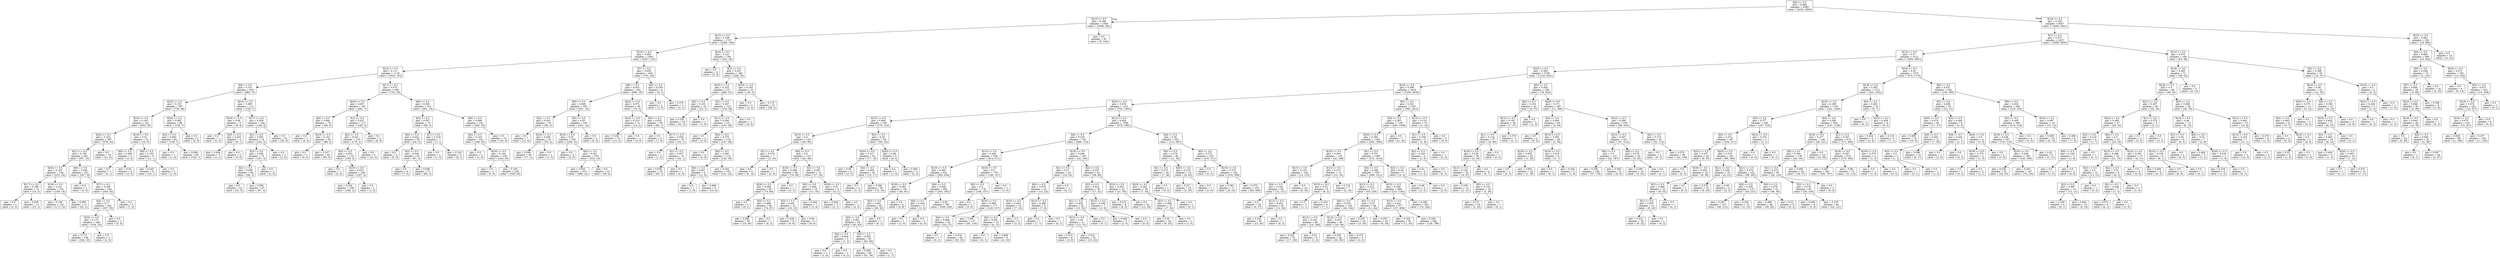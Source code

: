 digraph Tree {
node [shape=box] ;
0 [label="X[9] <= 0.5\ngini = 0.488\nsamples = 6385\nvalue = [4252, 5843]"] ;
1 [label="X[10] <= 0.5\ngini = 0.188\nsamples = 1838\nvalue = [2568, 302]"] ;
0 -> 1 [labeldistance=2.5, labelangle=45, headlabel="True"] ;
2 [label="X[12] <= 0.5\ngini = 0.109\nsamples = 1747\nvalue = [2568, 158]"] ;
1 -> 2 ;
3 [label="X[15] <= 0.5\ngini = 0.095\nsamples = 1563\nvalue = [2327, 123]"] ;
2 -> 3 ;
4 [label="X[14] <= 0.5\ngini = 0.112\nsamples = 1118\nvalue = [1626, 103]"] ;
3 -> 4 ;
5 [label="X[6] <= 0.5\ngini = 0.141\nsamples = 618\nvalue = [884, 73]"] ;
4 -> 5 ;
6 [label="X[23] <= 0.5\ngini = 0.152\nsamples = 507\nvalue = [730, 66]"] ;
5 -> 6 ;
7 [label="X[16] <= 0.5\ngini = 0.165\nsamples = 421\nvalue = [592, 59]"] ;
6 -> 7 ;
8 [label="X[22] <= 0.5\ngini = 0.154\nsamples = 407\nvalue = [578, 53]"] ;
7 -> 8 ;
9 [label="X[11] <= 0.5\ngini = 0.159\nsamples = 391\nvalue = [557, 53]"] ;
8 -> 9 ;
10 [label="X[24] <= 0.5\ngini = 0.145\nsamples = 144\nvalue = [210, 18]"] ;
9 -> 10 ;
11 [label="X[17] <= 0.5\ngini = 0.198\nsamples = 12\nvalue = [16, 2]"] ;
10 -> 11 ;
12 [label="gini = 0.0\nsamples = 1\nvalue = [1, 0]"] ;
11 -> 12 ;
13 [label="gini = 0.208\nsamples = 11\nvalue = [15, 2]"] ;
11 -> 13 ;
14 [label="X[19] <= 0.5\ngini = 0.141\nsamples = 132\nvalue = [194, 16]"] ;
10 -> 14 ;
15 [label="gini = 0.148\nsamples = 120\nvalue = [172, 15]"] ;
14 -> 15 ;
16 [label="gini = 0.083\nsamples = 12\nvalue = [22, 1]"] ;
14 -> 16 ;
17 [label="X[0] <= 0.5\ngini = 0.166\nsamples = 247\nvalue = [347, 35]"] ;
9 -> 17 ;
18 [label="gini = 0.0\nsamples = 2\nvalue = [3, 0]"] ;
17 -> 18 ;
19 [label="X[7] <= 0.5\ngini = 0.168\nsamples = 245\nvalue = [344, 35]"] ;
17 -> 19 ;
20 [label="X[5] <= 0.5\ngini = 0.17\nsamples = 242\nvalue = [337, 35]"] ;
19 -> 20 ;
21 [label="X[20] <= 0.5\ngini = 0.172\nsamples = 240\nvalue = [334, 35]"] ;
20 -> 21 ;
22 [label="gini = 0.173\nsamples = 238\nvalue = [332, 35]"] ;
21 -> 22 ;
23 [label="gini = 0.0\nsamples = 2\nvalue = [2, 0]"] ;
21 -> 23 ;
24 [label="gini = 0.0\nsamples = 2\nvalue = [3, 0]"] ;
20 -> 24 ;
25 [label="gini = 0.0\nsamples = 3\nvalue = [7, 0]"] ;
19 -> 25 ;
26 [label="gini = 0.0\nsamples = 16\nvalue = [21, 0]"] ;
8 -> 26 ;
27 [label="X[19] <= 0.5\ngini = 0.42\nsamples = 14\nvalue = [14, 6]"] ;
7 -> 27 ;
28 [label="X[8] <= 0.5\ngini = 0.469\nsamples = 5\nvalue = [3, 5]"] ;
27 -> 28 ;
29 [label="gini = 0.0\nsamples = 1\nvalue = [0, 1]"] ;
28 -> 29 ;
30 [label="gini = 0.49\nsamples = 4\nvalue = [3, 4]"] ;
28 -> 30 ;
31 [label="X[8] <= 0.5\ngini = 0.153\nsamples = 9\nvalue = [11, 1]"] ;
27 -> 31 ;
32 [label="gini = 0.165\nsamples = 8\nvalue = [10, 1]"] ;
31 -> 32 ;
33 [label="gini = 0.0\nsamples = 1\nvalue = [1, 0]"] ;
31 -> 33 ;
34 [label="X[20] <= 0.5\ngini = 0.092\nsamples = 86\nvalue = [138, 7]"] ;
6 -> 34 ;
35 [label="X[4] <= 0.5\ngini = 0.093\nsamples = 84\nvalue = [136, 7]"] ;
34 -> 35 ;
36 [label="gini = 0.0\nsamples = 1\nvalue = [1, 0]"] ;
35 -> 36 ;
37 [label="gini = 0.094\nsamples = 83\nvalue = [135, 7]"] ;
35 -> 37 ;
38 [label="gini = 0.0\nsamples = 2\nvalue = [2, 0]"] ;
34 -> 38 ;
39 [label="X[13] <= 0.5\ngini = 0.083\nsamples = 111\nvalue = [154, 7]"] ;
5 -> 39 ;
40 [label="X[19] <= 0.5\ngini = 0.48\nsamples = 5\nvalue = [6, 4]"] ;
39 -> 40 ;
41 [label="gini = 0.0\nsamples = 1\nvalue = [0, 3]"] ;
40 -> 41 ;
42 [label="X[0] <= 0.5\ngini = 0.245\nsamples = 4\nvalue = [6, 1]"] ;
40 -> 42 ;
43 [label="gini = 0.444\nsamples = 2\nvalue = [2, 1]"] ;
42 -> 43 ;
44 [label="gini = 0.0\nsamples = 2\nvalue = [4, 0]"] ;
42 -> 44 ;
45 [label="X[17] <= 0.5\ngini = 0.039\nsamples = 106\nvalue = [148, 3]"] ;
39 -> 45 ;
46 [label="X[1] <= 0.5\ngini = 0.055\nsamples = 74\nvalue = [103, 3]"] ;
45 -> 46 ;
47 [label="X[3] <= 0.5\ngini = 0.056\nsamples = 72\nvalue = [101, 3]"] ;
46 -> 47 ;
48 [label="X[2] <= 0.5\ngini = 0.058\nsamples = 69\nvalue = [98, 3]"] ;
47 -> 48 ;
49 [label="gini = 0.0\nsamples = 22\nvalue = [31, 0]"] ;
48 -> 49 ;
50 [label="gini = 0.082\nsamples = 47\nvalue = [67, 3]"] ;
48 -> 50 ;
51 [label="gini = 0.0\nsamples = 3\nvalue = [3, 0]"] ;
47 -> 51 ;
52 [label="gini = 0.0\nsamples = 2\nvalue = [2, 0]"] ;
46 -> 52 ;
53 [label="gini = 0.0\nsamples = 32\nvalue = [45, 0]"] ;
45 -> 53 ;
54 [label="X[11] <= 0.5\ngini = 0.075\nsamples = 500\nvalue = [742, 30]"] ;
4 -> 54 ;
55 [label="X[24] <= 0.5\ngini = 0.047\nsamples = 187\nvalue = [281, 7]"] ;
54 -> 55 ;
56 [label="X[4] <= 0.5\ngini = 0.094\nsamples = 70\nvalue = [96, 5]"] ;
55 -> 56 ;
57 [label="gini = 0.0\nsamples = 7\nvalue = [8, 0]"] ;
56 -> 57 ;
58 [label="X[23] <= 0.5\ngini = 0.102\nsamples = 63\nvalue = [88, 5]"] ;
56 -> 58 ;
59 [label="gini = 0.0\nsamples = 3\nvalue = [5, 0]"] ;
58 -> 59 ;
60 [label="gini = 0.107\nsamples = 60\nvalue = [83, 5]"] ;
58 -> 60 ;
61 [label="X[1] <= 0.5\ngini = 0.021\nsamples = 117\nvalue = [185, 2]"] ;
55 -> 61 ;
62 [label="X[2] <= 0.5\ngini = 0.022\nsamples = 115\nvalue = [179, 2]"] ;
61 -> 62 ;
63 [label="X[4] <= 0.5\ngini = 0.023\nsamples = 110\nvalue = [169, 2]"] ;
62 -> 63 ;
64 [label="gini = 0.0\nsamples = 1\nvalue = [2, 0]"] ;
63 -> 64 ;
65 [label="X[19] <= 0.5\ngini = 0.023\nsamples = 109\nvalue = [167, 2]"] ;
63 -> 65 ;
66 [label="gini = 0.024\nsamples = 108\nvalue = [166, 2]"] ;
65 -> 66 ;
67 [label="gini = 0.0\nsamples = 1\nvalue = [1, 0]"] ;
65 -> 67 ;
68 [label="gini = 0.0\nsamples = 5\nvalue = [10, 0]"] ;
62 -> 68 ;
69 [label="gini = 0.0\nsamples = 2\nvalue = [6, 0]"] ;
61 -> 69 ;
70 [label="X[0] <= 0.5\ngini = 0.091\nsamples = 313\nvalue = [461, 23]"] ;
54 -> 70 ;
71 [label="X[3] <= 0.5\ngini = 0.057\nsamples = 72\nvalue = [99, 3]"] ;
70 -> 71 ;
72 [label="X[6] <= 0.5\ngini = 0.042\nsamples = 65\nvalue = [92, 2]"] ;
71 -> 72 ;
73 [label="gini = 0.0\nsamples = 4\nvalue = [5, 0]"] ;
72 -> 73 ;
74 [label="X[2] <= 0.5\ngini = 0.044\nsamples = 61\nvalue = [87, 2]"] ;
72 -> 74 ;
75 [label="gini = 0.0\nsamples = 4\nvalue = [7, 0]"] ;
74 -> 75 ;
76 [label="gini = 0.048\nsamples = 57\nvalue = [80, 2]"] ;
74 -> 76 ;
77 [label="X[7] <= 0.5\ngini = 0.219\nsamples = 7\nvalue = [7, 1]"] ;
71 -> 77 ;
78 [label="gini = 0.0\nsamples = 1\nvalue = [1, 0]"] ;
77 -> 78 ;
79 [label="gini = 0.245\nsamples = 6\nvalue = [6, 1]"] ;
77 -> 79 ;
80 [label="X[6] <= 0.5\ngini = 0.099\nsamples = 241\nvalue = [362, 20]"] ;
70 -> 80 ;
81 [label="X[4] <= 0.5\ngini = 0.103\nsamples = 231\nvalue = [346, 20]"] ;
80 -> 81 ;
82 [label="gini = 0.0\nsamples = 2\nvalue = [2, 0]"] ;
81 -> 82 ;
83 [label="X[19] <= 0.5\ngini = 0.104\nsamples = 229\nvalue = [344, 20]"] ;
81 -> 83 ;
84 [label="gini = 0.0\nsamples = 3\nvalue = [5, 0]"] ;
83 -> 84 ;
85 [label="gini = 0.105\nsamples = 226\nvalue = [339, 20]"] ;
83 -> 85 ;
86 [label="gini = 0.0\nsamples = 10\nvalue = [16, 0]"] ;
80 -> 86 ;
87 [label="X[7] <= 0.5\ngini = 0.054\nsamples = 445\nvalue = [701, 20]"] ;
3 -> 87 ;
88 [label="X[8] <= 0.5\ngini = 0.052\nsamples = 441\nvalue = [695, 19]"] ;
87 -> 88 ;
89 [label="X[0] <= 0.5\ngini = 0.049\nsamples = 392\nvalue = [621, 16]"] ;
88 -> 89 ;
90 [label="X[2] <= 0.5\ngini = 0.043\nsamples = 54\nvalue = [90, 2]"] ;
89 -> 90 ;
91 [label="gini = 0.0\nsamples = 7\nvalue = [12, 0]"] ;
90 -> 91 ;
92 [label="X[20] <= 0.5\ngini = 0.049\nsamples = 47\nvalue = [78, 2]"] ;
90 -> 92 ;
93 [label="gini = 0.049\nsamples = 46\nvalue = [77, 2]"] ;
92 -> 93 ;
94 [label="gini = 0.0\nsamples = 1\nvalue = [1, 0]"] ;
92 -> 94 ;
95 [label="X[5] <= 0.5\ngini = 0.05\nsamples = 338\nvalue = [531, 14]"] ;
89 -> 95 ;
96 [label="X[19] <= 0.5\ngini = 0.05\nsamples = 335\nvalue = [528, 14]"] ;
95 -> 96 ;
97 [label="gini = 0.0\nsamples = 2\nvalue = [3, 0]"] ;
96 -> 97 ;
98 [label="X[6] <= 0.5\ngini = 0.051\nsamples = 333\nvalue = [525, 14]"] ;
96 -> 98 ;
99 [label="gini = 0.054\nsamples = 310\nvalue = [486, 14]"] ;
98 -> 99 ;
100 [label="gini = 0.0\nsamples = 23\nvalue = [39, 0]"] ;
98 -> 100 ;
101 [label="gini = 0.0\nsamples = 3\nvalue = [3, 0]"] ;
95 -> 101 ;
102 [label="X[24] <= 0.5\ngini = 0.075\nsamples = 49\nvalue = [74, 3]"] ;
88 -> 102 ;
103 [label="X[22] <= 0.5\ngini = 0.219\nsamples = 11\nvalue = [14, 2]"] ;
102 -> 103 ;
104 [label="gini = 0.245\nsamples = 10\nvalue = [12, 2]"] ;
103 -> 104 ;
105 [label="gini = 0.0\nsamples = 1\nvalue = [2, 0]"] ;
103 -> 105 ;
106 [label="X[4] <= 0.5\ngini = 0.032\nsamples = 38\nvalue = [60, 1]"] ;
102 -> 106 ;
107 [label="gini = 0.0\nsamples = 6\nvalue = [7, 0]"] ;
106 -> 107 ;
108 [label="X[17] <= 0.5\ngini = 0.036\nsamples = 32\nvalue = [53, 1]"] ;
106 -> 108 ;
109 [label="gini = 0.0\nsamples = 1\nvalue = [1, 0]"] ;
108 -> 109 ;
110 [label="X[1] <= 0.5\ngini = 0.037\nsamples = 31\nvalue = [52, 1]"] ;
108 -> 110 ;
111 [label="gini = 0.038\nsamples = 30\nvalue = [50, 1]"] ;
110 -> 111 ;
112 [label="gini = 0.0\nsamples = 1\nvalue = [2, 0]"] ;
110 -> 112 ;
113 [label="X[0] <= 0.5\ngini = 0.245\nsamples = 4\nvalue = [6, 1]"] ;
87 -> 113 ;
114 [label="gini = 0.0\nsamples = 1\nvalue = [3, 0]"] ;
113 -> 114 ;
115 [label="gini = 0.375\nsamples = 3\nvalue = [3, 1]"] ;
113 -> 115 ;
116 [label="X[24] <= 0.5\ngini = 0.221\nsamples = 184\nvalue = [241, 35]"] ;
2 -> 116 ;
117 [label="gini = 0.0\nsamples = 4\nvalue = [5, 0]"] ;
116 -> 117 ;
118 [label="X[2] <= 0.5\ngini = 0.225\nsamples = 180\nvalue = [236, 35]"] ;
116 -> 118 ;
119 [label="X[19] <= 0.5\ngini = 0.233\nsamples = 157\nvalue = [206, 32]"] ;
118 -> 119 ;
120 [label="X[6] <= 0.5\ngini = 0.103\nsamples = 35\nvalue = [52, 3]"] ;
119 -> 120 ;
121 [label="gini = 0.105\nsamples = 34\nvalue = [51, 3]"] ;
120 -> 121 ;
122 [label="gini = 0.0\nsamples = 1\nvalue = [1, 0]"] ;
120 -> 122 ;
123 [label="X[1] <= 0.5\ngini = 0.267\nsamples = 122\nvalue = [154, 29]"] ;
119 -> 123 ;
124 [label="X[11] <= 0.5\ngini = 0.269\nsamples = 121\nvalue = [152, 29]"] ;
123 -> 124 ;
125 [label="gini = 0.0\nsamples = 3\nvalue = [5, 0]"] ;
124 -> 125 ;
126 [label="X[0] <= 0.5\ngini = 0.275\nsamples = 118\nvalue = [147, 29]"] ;
124 -> 126 ;
127 [label="gini = 0.0\nsamples = 4\nvalue = [5, 0]"] ;
126 -> 127 ;
128 [label="X[4] <= 0.5\ngini = 0.282\nsamples = 114\nvalue = [142, 29]"] ;
126 -> 128 ;
129 [label="X[6] <= 0.5\ngini = 0.457\nsamples = 9\nvalue = [11, 6]"] ;
128 -> 129 ;
130 [label="gini = 0.0\nsamples = 1\nvalue = [1, 0]"] ;
129 -> 130 ;
131 [label="gini = 0.469\nsamples = 8\nvalue = [10, 6]"] ;
129 -> 131 ;
132 [label="gini = 0.254\nsamples = 105\nvalue = [131, 23]"] ;
128 -> 132 ;
133 [label="gini = 0.0\nsamples = 1\nvalue = [2, 0]"] ;
123 -> 133 ;
134 [label="X[19] <= 0.5\ngini = 0.165\nsamples = 23\nvalue = [30, 3]"] ;
118 -> 134 ;
135 [label="gini = 0.0\nsamples = 2\nvalue = [2, 0]"] ;
134 -> 135 ;
136 [label="gini = 0.175\nsamples = 21\nvalue = [28, 3]"] ;
134 -> 136 ;
137 [label="gini = 0.0\nsamples = 91\nvalue = [0, 144]"] ;
1 -> 137 ;
138 [label="X[16] <= 0.5\ngini = 0.358\nsamples = 4547\nvalue = [1684, 5541]"] ;
0 -> 138 [labeldistance=2.5, labelangle=-45, headlabel="False"] ;
139 [label="X[7] <= 0.5\ngini = 0.373\nsamples = 4227\nvalue = [1668, 5056]"] ;
138 -> 139 ;
140 [label="X[14] <= 0.5\ngini = 0.37\nsamples = 4121\nvalue = [1605, 4957]"] ;
139 -> 140 ;
141 [label="X[22] <= 0.5\ngini = 0.383\nsamples = 2746\nvalue = [1129, 3241]"] ;
140 -> 141 ;
142 [label="X[23] <= 0.5\ngini = 0.396\nsamples = 2418\nvalue = [1050, 2816]"] ;
141 -> 142 ;
143 [label="X[24] <= 0.5\ngini = 0.474\nsamples = 1221\nvalue = [755, 1203]"] ;
142 -> 143 ;
144 [label="X[15] <= 0.5\ngini = 0.484\nsamples = 185\nvalue = [176, 122]"] ;
143 -> 144 ;
145 [label="X[13] <= 0.5\ngini = 0.5\nsamples = 126\nvalue = [93, 99]"] ;
144 -> 145 ;
146 [label="X[1] <= 0.5\ngini = 0.278\nsamples = 7\nvalue = [2, 10]"] ;
145 -> 146 ;
147 [label="gini = 0.0\nsamples = 6\nvalue = [0, 10]"] ;
146 -> 147 ;
148 [label="gini = 0.0\nsamples = 1\nvalue = [2, 0]"] ;
146 -> 148 ;
149 [label="X[6] <= 0.5\ngini = 0.5\nsamples = 119\nvalue = [91, 89]"] ;
145 -> 149 ;
150 [label="X[18] <= 0.5\ngini = 0.499\nsamples = 96\nvalue = [74, 69]"] ;
149 -> 150 ;
151 [label="X[20] <= 0.5\ngini = 0.499\nsamples = 95\nvalue = [74, 68]"] ;
150 -> 151 ;
152 [label="gini = 0.0\nsamples = 1\nvalue = [0, 1]"] ;
151 -> 152 ;
153 [label="X[5] <= 0.5\ngini = 0.499\nsamples = 94\nvalue = [74, 67]"] ;
151 -> 153 ;
154 [label="gini = 0.498\nsamples = 93\nvalue = [74, 65]"] ;
153 -> 154 ;
155 [label="gini = 0.0\nsamples = 1\nvalue = [0, 2]"] ;
153 -> 155 ;
156 [label="gini = 0.0\nsamples = 1\nvalue = [0, 1]"] ;
150 -> 156 ;
157 [label="X[1] <= 0.5\ngini = 0.497\nsamples = 23\nvalue = [17, 20]"] ;
149 -> 157 ;
158 [label="X[0] <= 0.5\ngini = 0.482\nsamples = 19\nvalue = [13, 19]"] ;
157 -> 158 ;
159 [label="X[3] <= 0.5\ngini = 0.491\nsamples = 12\nvalue = [10, 13]"] ;
158 -> 159 ;
160 [label="gini = 0.426\nsamples = 8\nvalue = [4, 9]"] ;
159 -> 160 ;
161 [label="gini = 0.48\nsamples = 4\nvalue = [6, 4]"] ;
159 -> 161 ;
162 [label="gini = 0.444\nsamples = 7\nvalue = [3, 6]"] ;
158 -> 162 ;
163 [label="X[18] <= 0.5\ngini = 0.32\nsamples = 4\nvalue = [4, 1]"] ;
157 -> 163 ;
164 [label="gini = 0.444\nsamples = 3\nvalue = [2, 1]"] ;
163 -> 164 ;
165 [label="gini = 0.0\nsamples = 1\nvalue = [2, 0]"] ;
163 -> 165 ;
166 [label="X[2] <= 0.5\ngini = 0.34\nsamples = 59\nvalue = [83, 23]"] ;
144 -> 166 ;
167 [label="X[20] <= 0.5\ngini = 0.317\nsamples = 54\nvalue = [77, 19]"] ;
166 -> 167 ;
168 [label="gini = 0.48\nsamples = 2\nvalue = [3, 2]"] ;
167 -> 168 ;
169 [label="X[4] <= 0.5\ngini = 0.304\nsamples = 52\nvalue = [74, 17]"] ;
167 -> 169 ;
170 [label="gini = 0.5\nsamples = 2\nvalue = [1, 1]"] ;
169 -> 170 ;
171 [label="gini = 0.295\nsamples = 50\nvalue = [73, 16]"] ;
169 -> 171 ;
172 [label="X[20] <= 0.5\ngini = 0.48\nsamples = 5\nvalue = [6, 4]"] ;
166 -> 172 ;
173 [label="gini = 0.0\nsamples = 1\nvalue = [1, 0]"] ;
172 -> 173 ;
174 [label="gini = 0.494\nsamples = 4\nvalue = [5, 4]"] ;
172 -> 174 ;
175 [label="X[12] <= 0.5\ngini = 0.454\nsamples = 1036\nvalue = [579, 1081]"] ;
143 -> 175 ;
176 [label="X[6] <= 0.5\ngini = 0.478\nsamples = 735\nvalue = [466, 714]"] ;
175 -> 176 ;
177 [label="X[15] <= 0.5\ngini = 0.482\nsamples = 630\nvalue = [414, 611]"] ;
176 -> 177 ;
178 [label="X[19] <= 0.5\ngini = 0.465\nsamples = 451\nvalue = [265, 454]"] ;
177 -> 178 ;
179 [label="X[18] <= 0.5\ngini = 0.483\nsamples = 101\nvalue = [63, 91]"] ;
178 -> 179 ;
180 [label="X[3] <= 0.5\ngini = 0.491\nsamples = 95\nvalue = [63, 83]"] ;
179 -> 180 ;
181 [label="X[0] <= 0.5\ngini = 0.491\nsamples = 94\nvalue = [63, 82]"] ;
180 -> 181 ;
182 [label="X[4] <= 0.5\ngini = 0.444\nsamples = 3\nvalue = [1, 2]"] ;
181 -> 182 ;
183 [label="gini = 0.0\nsamples = 1\nvalue = [1, 0]"] ;
182 -> 183 ;
184 [label="gini = 0.0\nsamples = 2\nvalue = [0, 2]"] ;
182 -> 184 ;
185 [label="X[5] <= 0.5\ngini = 0.492\nsamples = 91\nvalue = [62, 80]"] ;
181 -> 185 ;
186 [label="gini = 0.492\nsamples = 89\nvalue = [61, 79]"] ;
185 -> 186 ;
187 [label="gini = 0.5\nsamples = 2\nvalue = [1, 1]"] ;
185 -> 187 ;
188 [label="gini = 0.0\nsamples = 1\nvalue = [0, 1]"] ;
180 -> 188 ;
189 [label="gini = 0.0\nsamples = 6\nvalue = [0, 8]"] ;
179 -> 189 ;
190 [label="X[4] <= 0.5\ngini = 0.459\nsamples = 350\nvalue = [202, 363]"] ;
178 -> 190 ;
191 [label="X[0] <= 0.5\ngini = 0.444\nsamples = 3\nvalue = [2, 4]"] ;
190 -> 191 ;
192 [label="gini = 0.0\nsamples = 1\nvalue = [2, 0]"] ;
191 -> 192 ;
193 [label="gini = 0.0\nsamples = 2\nvalue = [0, 4]"] ;
191 -> 193 ;
194 [label="gini = 0.46\nsamples = 347\nvalue = [200, 359]"] ;
190 -> 194 ;
195 [label="X[18] <= 0.5\ngini = 0.5\nsamples = 179\nvalue = [149, 157]"] ;
177 -> 195 ;
196 [label="X[0] <= 0.5\ngini = 0.5\nsamples = 178\nvalue = [148, 157]"] ;
195 -> 196 ;
197 [label="gini = 0.0\nsamples = 1\nvalue = [3, 0]"] ;
196 -> 197 ;
198 [label="X[19] <= 0.5\ngini = 0.499\nsamples = 177\nvalue = [145, 157]"] ;
196 -> 198 ;
199 [label="X[4] <= 0.5\ngini = 0.484\nsamples = 50\nvalue = [53, 37]"] ;
198 -> 199 ;
200 [label="gini = 0.0\nsamples = 1\nvalue = [0, 2]"] ;
199 -> 200 ;
201 [label="gini = 0.479\nsamples = 49\nvalue = [53, 35]"] ;
199 -> 201 ;
202 [label="gini = 0.491\nsamples = 127\nvalue = [92, 120]"] ;
198 -> 202 ;
203 [label="gini = 0.0\nsamples = 1\nvalue = [1, 0]"] ;
195 -> 203 ;
204 [label="X[19] <= 0.5\ngini = 0.446\nsamples = 105\nvalue = [52, 103]"] ;
176 -> 204 ;
205 [label="X[1] <= 0.5\ngini = 0.47\nsamples = 24\nvalue = [14, 23]"] ;
204 -> 205 ;
206 [label="X[0] <= 0.5\ngini = 0.475\nsamples = 23\nvalue = [14, 22]"] ;
205 -> 206 ;
207 [label="X[15] <= 0.5\ngini = 0.444\nsamples = 15\nvalue = [7, 14]"] ;
206 -> 207 ;
208 [label="X[2] <= 0.5\ngini = 0.391\nsamples = 10\nvalue = [4, 11]"] ;
207 -> 208 ;
209 [label="gini = 0.0\nsamples = 1\nvalue = [0, 1]"] ;
208 -> 209 ;
210 [label="gini = 0.408\nsamples = 9\nvalue = [4, 10]"] ;
208 -> 210 ;
211 [label="gini = 0.5\nsamples = 5\nvalue = [3, 3]"] ;
207 -> 211 ;
212 [label="X[15] <= 0.5\ngini = 0.498\nsamples = 8\nvalue = [7, 8]"] ;
206 -> 212 ;
213 [label="gini = 0.5\nsamples = 7\nvalue = [7, 7]"] ;
212 -> 213 ;
214 [label="gini = 0.0\nsamples = 1\nvalue = [0, 1]"] ;
212 -> 214 ;
215 [label="gini = 0.0\nsamples = 1\nvalue = [0, 1]"] ;
205 -> 215 ;
216 [label="X[2] <= 0.5\ngini = 0.437\nsamples = 81\nvalue = [38, 80]"] ;
204 -> 216 ;
217 [label="X[3] <= 0.5\ngini = 0.414\nsamples = 39\nvalue = [17, 41]"] ;
216 -> 217 ;
218 [label="X[1] <= 0.5\ngini = 0.435\nsamples = 32\nvalue = [15, 32]"] ;
217 -> 218 ;
219 [label="X[13] <= 0.5\ngini = 0.44\nsamples = 31\nvalue = [15, 31]"] ;
218 -> 219 ;
220 [label="gini = 0.473\nsamples = 9\nvalue = [5, 8]"] ;
219 -> 220 ;
221 [label="gini = 0.422\nsamples = 22\nvalue = [10, 23]"] ;
219 -> 221 ;
222 [label="gini = 0.0\nsamples = 1\nvalue = [0, 1]"] ;
218 -> 222 ;
223 [label="X[15] <= 0.5\ngini = 0.298\nsamples = 7\nvalue = [2, 9]"] ;
217 -> 223 ;
224 [label="gini = 0.408\nsamples = 5\nvalue = [2, 5]"] ;
223 -> 224 ;
225 [label="gini = 0.0\nsamples = 2\nvalue = [0, 4]"] ;
223 -> 225 ;
226 [label="X[13] <= 0.5\ngini = 0.455\nsamples = 42\nvalue = [21, 39]"] ;
216 -> 226 ;
227 [label="gini = 0.473\nsamples = 8\nvalue = [8, 5]"] ;
226 -> 227 ;
228 [label="gini = 0.4\nsamples = 34\nvalue = [13, 34]"] ;
226 -> 228 ;
229 [label="X[4] <= 0.5\ngini = 0.36\nsamples = 301\nvalue = [113, 367]"] ;
175 -> 229 ;
230 [label="X[0] <= 0.5\ngini = 0.274\nsamples = 48\nvalue = [11, 56]"] ;
229 -> 230 ;
231 [label="X[1] <= 0.5\ngini = 0.273\nsamples = 29\nvalue = [7, 36]"] ;
230 -> 231 ;
232 [label="X[20] <= 0.5\ngini = 0.283\nsamples = 28\nvalue = [7, 34]"] ;
231 -> 232 ;
233 [label="X[3] <= 0.5\ngini = 0.289\nsamples = 27\nvalue = [7, 33]"] ;
232 -> 233 ;
234 [label="gini = 0.26\nsamples = 26\nvalue = [6, 33]"] ;
233 -> 234 ;
235 [label="gini = 0.0\nsamples = 1\nvalue = [1, 0]"] ;
233 -> 235 ;
236 [label="gini = 0.0\nsamples = 1\nvalue = [0, 1]"] ;
232 -> 236 ;
237 [label="gini = 0.0\nsamples = 1\nvalue = [0, 2]"] ;
231 -> 237 ;
238 [label="X[20] <= 0.5\ngini = 0.278\nsamples = 19\nvalue = [4, 20]"] ;
230 -> 238 ;
239 [label="gini = 0.227\nsamples = 18\nvalue = [3, 20]"] ;
238 -> 239 ;
240 [label="gini = 0.0\nsamples = 1\nvalue = [1, 0]"] ;
238 -> 240 ;
241 [label="X[0] <= 0.5\ngini = 0.372\nsamples = 253\nvalue = [102, 311]"] ;
229 -> 241 ;
242 [label="gini = 0.0\nsamples = 1\nvalue = [0, 2]"] ;
241 -> 242 ;
243 [label="X[19] <= 0.5\ngini = 0.373\nsamples = 252\nvalue = [102, 309]"] ;
241 -> 243 ;
244 [label="gini = 0.383\nsamples = 17\nvalue = [8, 23]"] ;
243 -> 244 ;
245 [label="gini = 0.372\nsamples = 235\nvalue = [94, 286]"] ;
243 -> 245 ;
246 [label="X[5] <= 0.5\ngini = 0.261\nsamples = 1197\nvalue = [295, 1613]"] ;
142 -> 246 ;
247 [label="X[3] <= 0.5\ngini = 0.262\nsamples = 1187\nvalue = [294, 1599]"] ;
246 -> 247 ;
248 [label="X[20] <= 0.5\ngini = 0.264\nsamples = 1180\nvalue = [294, 1583]"] ;
247 -> 248 ;
249 [label="X[19] <= 0.5\ngini = 0.204\nsamples = 118\nvalue = [22, 169]"] ;
248 -> 249 ;
250 [label="X[15] <= 0.5\ngini = 0.135\nsamples = 105\nvalue = [12, 153]"] ;
249 -> 250 ;
251 [label="X[4] <= 0.5\ngini = 0.164\nsamples = 80\nvalue = [12, 121]"] ;
250 -> 251 ;
252 [label="gini = 0.0\nsamples = 18\nvalue = [0, 27]"] ;
251 -> 252 ;
253 [label="X[12] <= 0.5\ngini = 0.201\nsamples = 62\nvalue = [12, 94]"] ;
251 -> 253 ;
254 [label="gini = 0.204\nsamples = 61\nvalue = [12, 92]"] ;
253 -> 254 ;
255 [label="gini = 0.0\nsamples = 1\nvalue = [0, 2]"] ;
253 -> 255 ;
256 [label="gini = 0.0\nsamples = 25\nvalue = [0, 32]"] ;
250 -> 256 ;
257 [label="X[13] <= 0.5\ngini = 0.473\nsamples = 13\nvalue = [10, 16]"] ;
249 -> 257 ;
258 [label="X[15] <= 0.5\ngini = 0.32\nsamples = 6\nvalue = [8, 2]"] ;
257 -> 258 ;
259 [label="gini = 0.5\nsamples = 2\nvalue = [1, 1]"] ;
258 -> 259 ;
260 [label="gini = 0.219\nsamples = 4\nvalue = [7, 1]"] ;
258 -> 260 ;
261 [label="gini = 0.219\nsamples = 7\nvalue = [2, 14]"] ;
257 -> 261 ;
262 [label="X[1] <= 0.5\ngini = 0.271\nsamples = 1062\nvalue = [272, 1414]"] ;
248 -> 262 ;
263 [label="X[4] <= 0.5\ngini = 0.268\nsamples = 1057\nvalue = [268, 1411]"] ;
262 -> 263 ;
264 [label="X[15] <= 0.5\ngini = 0.313\nsamples = 177\nvalue = [55, 228]"] ;
263 -> 264 ;
265 [label="X[0] <= 0.5\ngini = 0.334\nsamples = 129\nvalue = [44, 164]"] ;
264 -> 265 ;
266 [label="X[12] <= 0.5\ngini = 0.245\nsamples = 80\nvalue = [18, 108]"] ;
265 -> 266 ;
267 [label="gini = 0.242\nsamples = 76\nvalue = [17, 104]"] ;
266 -> 267 ;
268 [label="gini = 0.32\nsamples = 4\nvalue = [1, 4]"] ;
266 -> 268 ;
269 [label="X[12] <= 0.5\ngini = 0.433\nsamples = 49\nvalue = [26, 56]"] ;
265 -> 269 ;
270 [label="gini = 0.438\nsamples = 44\nvalue = [24, 50]"] ;
269 -> 270 ;
271 [label="gini = 0.375\nsamples = 5\nvalue = [2, 6]"] ;
269 -> 271 ;
272 [label="X[2] <= 0.5\ngini = 0.25\nsamples = 48\nvalue = [11, 64]"] ;
264 -> 272 ;
273 [label="gini = 0.245\nsamples = 24\nvalue = [5, 30]"] ;
272 -> 273 ;
274 [label="gini = 0.255\nsamples = 24\nvalue = [6, 34]"] ;
272 -> 274 ;
275 [label="X[15] <= 0.5\ngini = 0.259\nsamples = 880\nvalue = [213, 1183]"] ;
263 -> 275 ;
276 [label="X[13] <= 0.5\ngini = 0.241\nsamples = 617\nvalue = [137, 839]"] ;
275 -> 276 ;
277 [label="gini = 0.324\nsamples = 35\nvalue = [11, 43]"] ;
276 -> 277 ;
278 [label="gini = 0.236\nsamples = 582\nvalue = [126, 796]"] ;
276 -> 278 ;
279 [label="gini = 0.296\nsamples = 263\nvalue = [76, 344]"] ;
275 -> 279 ;
280 [label="X[4] <= 0.5\ngini = 0.49\nsamples = 5\nvalue = [4, 3]"] ;
262 -> 280 ;
281 [label="gini = 0.48\nsamples = 4\nvalue = [2, 3]"] ;
280 -> 281 ;
282 [label="gini = 0.0\nsamples = 1\nvalue = [2, 0]"] ;
280 -> 282 ;
283 [label="gini = 0.0\nsamples = 7\nvalue = [0, 16]"] ;
247 -> 283 ;
284 [label="X[13] <= 0.5\ngini = 0.124\nsamples = 10\nvalue = [1, 14]"] ;
246 -> 284 ;
285 [label="X[1] <= 0.5\ngini = 0.198\nsamples = 5\nvalue = [1, 8]"] ;
284 -> 285 ;
286 [label="X[3] <= 0.5\ngini = 0.245\nsamples = 4\nvalue = [1, 6]"] ;
285 -> 286 ;
287 [label="gini = 0.32\nsamples = 3\nvalue = [1, 4]"] ;
286 -> 287 ;
288 [label="gini = 0.0\nsamples = 1\nvalue = [0, 2]"] ;
286 -> 288 ;
289 [label="gini = 0.0\nsamples = 1\nvalue = [0, 2]"] ;
285 -> 289 ;
290 [label="gini = 0.0\nsamples = 5\nvalue = [0, 6]"] ;
284 -> 290 ;
291 [label="X[0] <= 0.5\ngini = 0.264\nsamples = 328\nvalue = [79, 425]"] ;
141 -> 291 ;
292 [label="X[4] <= 0.5\ngini = 0.216\nsamples = 41\nvalue = [8, 57]"] ;
291 -> 292 ;
293 [label="X[12] <= 0.5\ngini = 0.195\nsamples = 40\nvalue = [7, 57]"] ;
292 -> 293 ;
294 [label="X[1] <= 0.5\ngini = 0.124\nsamples = 37\nvalue = [4, 56]"] ;
293 -> 294 ;
295 [label="X[18] <= 0.5\ngini = 0.128\nsamples = 36\nvalue = [4, 54]"] ;
294 -> 295 ;
296 [label="X[13] <= 0.5\ngini = 0.145\nsamples = 32\nvalue = [4, 47]"] ;
295 -> 296 ;
297 [label="gini = 0.159\nsamples = 13\nvalue = [2, 21]"] ;
296 -> 297 ;
298 [label="X[3] <= 0.5\ngini = 0.133\nsamples = 19\nvalue = [2, 26]"] ;
296 -> 298 ;
299 [label="gini = 0.137\nsamples = 18\nvalue = [2, 25]"] ;
298 -> 299 ;
300 [label="gini = 0.0\nsamples = 1\nvalue = [0, 1]"] ;
298 -> 300 ;
301 [label="gini = 0.0\nsamples = 4\nvalue = [0, 7]"] ;
295 -> 301 ;
302 [label="gini = 0.0\nsamples = 1\nvalue = [0, 2]"] ;
294 -> 302 ;
303 [label="gini = 0.375\nsamples = 3\nvalue = [3, 1]"] ;
293 -> 303 ;
304 [label="gini = 0.0\nsamples = 1\nvalue = [1, 0]"] ;
292 -> 304 ;
305 [label="X[20] <= 0.5\ngini = 0.271\nsamples = 287\nvalue = [71, 368]"] ;
291 -> 305 ;
306 [label="X[4] <= 0.5\ngini = 0.083\nsamples = 28\nvalue = [2, 44]"] ;
305 -> 306 ;
307 [label="gini = 0.0\nsamples = 2\nvalue = [0, 5]"] ;
306 -> 307 ;
308 [label="X[15] <= 0.5\ngini = 0.093\nsamples = 26\nvalue = [2, 39]"] ;
306 -> 308 ;
309 [label="X[18] <= 0.5\ngini = 0.059\nsamples = 20\nvalue = [1, 32]"] ;
308 -> 309 ;
310 [label="gini = 0.0\nsamples = 2\nvalue = [0, 2]"] ;
309 -> 310 ;
311 [label="gini = 0.062\nsamples = 18\nvalue = [1, 30]"] ;
309 -> 311 ;
312 [label="X[18] <= 0.5\ngini = 0.219\nsamples = 6\nvalue = [1, 7]"] ;
308 -> 312 ;
313 [label="gini = 0.0\nsamples = 1\nvalue = [0, 1]"] ;
312 -> 313 ;
314 [label="gini = 0.245\nsamples = 5\nvalue = [1, 6]"] ;
312 -> 314 ;
315 [label="X[15] <= 0.5\ngini = 0.289\nsamples = 259\nvalue = [69, 324]"] ;
305 -> 315 ;
316 [label="X[12] <= 0.5\ngini = 0.297\nsamples = 167\nvalue = [47, 212]"] ;
315 -> 316 ;
317 [label="X[6] <= 0.5\ngini = 0.3\nsamples = 147\nvalue = [42, 187]"] ;
316 -> 317 ;
318 [label="gini = 0.285\nsamples = 138\nvalue = [37, 178]"] ;
317 -> 318 ;
319 [label="gini = 0.459\nsamples = 9\nvalue = [5, 9]"] ;
317 -> 319 ;
320 [label="X[6] <= 0.5\ngini = 0.278\nsamples = 20\nvalue = [5, 25]"] ;
316 -> 320 ;
321 [label="gini = 0.285\nsamples = 19\nvalue = [5, 24]"] ;
320 -> 321 ;
322 [label="gini = 0.0\nsamples = 1\nvalue = [0, 1]"] ;
320 -> 322 ;
323 [label="X[4] <= 0.5\ngini = 0.274\nsamples = 92\nvalue = [22, 112]"] ;
315 -> 323 ;
324 [label="gini = 0.0\nsamples = 3\nvalue = [0, 3]"] ;
323 -> 324 ;
325 [label="gini = 0.279\nsamples = 89\nvalue = [22, 109]"] ;
323 -> 325 ;
326 [label="X[24] <= 0.5\ngini = 0.34\nsamples = 1375\nvalue = [476, 1716]"] ;
140 -> 326 ;
327 [label="X[19] <= 0.5\ngini = 0.302\nsamples = 1113\nvalue = [331, 1451]"] ;
326 -> 327 ;
328 [label="X[23] <= 0.5\ngini = 0.298\nsamples = 1103\nvalue = [322, 1444]"] ;
327 -> 328 ;
329 [label="X[5] <= 0.5\ngini = 0.377\nsamples = 269\nvalue = [107, 318]"] ;
328 -> 329 ;
330 [label="X[0] <= 0.5\ngini = 0.372\nsamples = 267\nvalue = [104, 317]"] ;
329 -> 330 ;
331 [label="X[22] <= 0.5\ngini = 0.337\nsamples = 26\nvalue = [9, 33]"] ;
330 -> 331 ;
332 [label="gini = 0.0\nsamples = 1\nvalue = [0, 3]"] ;
331 -> 332 ;
333 [label="X[18] <= 0.5\ngini = 0.355\nsamples = 25\nvalue = [9, 30]"] ;
331 -> 333 ;
334 [label="X[3] <= 0.5\ngini = 0.389\nsamples = 22\nvalue = [9, 25]"] ;
333 -> 334 ;
335 [label="X[1] <= 0.5\ngini = 0.397\nsamples = 21\nvalue = [9, 24]"] ;
334 -> 335 ;
336 [label="gini = 0.412\nsamples = 20\nvalue = [9, 22]"] ;
335 -> 336 ;
337 [label="gini = 0.0\nsamples = 1\nvalue = [0, 2]"] ;
335 -> 337 ;
338 [label="gini = 0.0\nsamples = 1\nvalue = [0, 1]"] ;
334 -> 338 ;
339 [label="gini = 0.0\nsamples = 3\nvalue = [0, 5]"] ;
333 -> 339 ;
340 [label="X[20] <= 0.5\ngini = 0.376\nsamples = 241\nvalue = [95, 284]"] ;
330 -> 340 ;
341 [label="X[21] <= 0.5\ngini = 0.328\nsamples = 19\nvalue = [6, 23]"] ;
340 -> 341 ;
342 [label="gini = 0.278\nsamples = 15\nvalue = [4, 20]"] ;
341 -> 342 ;
343 [label="gini = 0.48\nsamples = 4\nvalue = [2, 3]"] ;
341 -> 343 ;
344 [label="X[21] <= 0.5\ngini = 0.379\nsamples = 222\nvalue = [89, 261]"] ;
340 -> 344 ;
345 [label="X[6] <= 0.5\ngini = 0.265\nsamples = 170\nvalue = [43, 231]"] ;
344 -> 345 ;
346 [label="gini = 0.267\nsamples = 157\nvalue = [40, 212]"] ;
345 -> 346 ;
347 [label="gini = 0.236\nsamples = 13\nvalue = [3, 19]"] ;
345 -> 347 ;
348 [label="X[6] <= 0.5\ngini = 0.478\nsamples = 52\nvalue = [46, 30]"] ;
344 -> 348 ;
349 [label="gini = 0.489\nsamples = 46\nvalue = [38, 28]"] ;
348 -> 349 ;
350 [label="gini = 0.32\nsamples = 6\nvalue = [8, 2]"] ;
348 -> 350 ;
351 [label="X[22] <= 0.5\ngini = 0.375\nsamples = 2\nvalue = [3, 1]"] ;
329 -> 351 ;
352 [label="gini = 0.0\nsamples = 1\nvalue = [3, 0]"] ;
351 -> 352 ;
353 [label="gini = 0.0\nsamples = 1\nvalue = [0, 1]"] ;
351 -> 353 ;
354 [label="X[4] <= 0.5\ngini = 0.269\nsamples = 834\nvalue = [215, 1126]"] ;
328 -> 354 ;
355 [label="X[18] <= 0.5\ngini = 0.277\nsamples = 158\nvalue = [44, 221]"] ;
354 -> 355 ;
356 [label="X[0] <= 0.5\ngini = 0.304\nsamples = 139\nvalue = [44, 191]"] ;
355 -> 356 ;
357 [label="X[1] <= 0.5\ngini = 0.272\nsamples = 95\nvalue = [26, 134]"] ;
356 -> 357 ;
358 [label="X[2] <= 0.5\ngini = 0.278\nsamples = 92\nvalue = [26, 130]"] ;
357 -> 358 ;
359 [label="gini = 0.298\nsamples = 8\nvalue = [2, 9]"] ;
358 -> 359 ;
360 [label="gini = 0.276\nsamples = 84\nvalue = [24, 121]"] ;
358 -> 360 ;
361 [label="gini = 0.0\nsamples = 3\nvalue = [0, 4]"] ;
357 -> 361 ;
362 [label="gini = 0.365\nsamples = 44\nvalue = [18, 57]"] ;
356 -> 362 ;
363 [label="gini = 0.0\nsamples = 19\nvalue = [0, 30]"] ;
355 -> 363 ;
364 [label="X[1] <= 0.5\ngini = 0.267\nsamples = 676\nvalue = [171, 905]"] ;
354 -> 364 ;
365 [label="X[18] <= 0.5\ngini = 0.267\nsamples = 674\nvalue = [170, 902]"] ;
364 -> 365 ;
366 [label="gini = 0.287\nsamples = 601\nvalue = [165, 787]"] ;
365 -> 366 ;
367 [label="gini = 0.08\nsamples = 73\nvalue = [5, 115]"] ;
365 -> 367 ;
368 [label="X[18] <= 0.5\ngini = 0.375\nsamples = 2\nvalue = [1, 3]"] ;
364 -> 368 ;
369 [label="gini = 0.0\nsamples = 1\nvalue = [1, 0]"] ;
368 -> 369 ;
370 [label="gini = 0.0\nsamples = 1\nvalue = [0, 3]"] ;
368 -> 370 ;
371 [label="X[0] <= 0.5\ngini = 0.492\nsamples = 10\nvalue = [9, 7]"] ;
327 -> 371 ;
372 [label="gini = 0.0\nsamples = 1\nvalue = [0, 2]"] ;
371 -> 372 ;
373 [label="X[23] <= 0.5\ngini = 0.459\nsamples = 9\nvalue = [9, 5]"] ;
371 -> 373 ;
374 [label="gini = 0.444\nsamples = 4\nvalue = [2, 4]"] ;
373 -> 374 ;
375 [label="gini = 0.219\nsamples = 5\nvalue = [7, 1]"] ;
373 -> 375 ;
376 [label="X[0] <= 0.5\ngini = 0.457\nsamples = 262\nvalue = [145, 265]"] ;
326 -> 376 ;
377 [label="X[1] <= 0.5\ngini = 0.486\nsamples = 34\nvalue = [22, 31]"] ;
376 -> 377 ;
378 [label="X[20] <= 0.5\ngini = 0.474\nsamples = 28\nvalue = [17, 27]"] ;
377 -> 378 ;
379 [label="gini = 0.499\nsamples = 16\nvalue = [10, 9]"] ;
378 -> 379 ;
380 [label="X[6] <= 0.5\ngini = 0.403\nsamples = 12\nvalue = [7, 18]"] ;
378 -> 380 ;
381 [label="X[2] <= 0.5\ngini = 0.5\nsamples = 2\nvalue = [1, 1]"] ;
380 -> 381 ;
382 [label="gini = 0.0\nsamples = 1\nvalue = [0, 1]"] ;
381 -> 382 ;
383 [label="gini = 0.0\nsamples = 1\nvalue = [1, 0]"] ;
381 -> 383 ;
384 [label="gini = 0.386\nsamples = 10\nvalue = [6, 17]"] ;
380 -> 384 ;
385 [label="X[5] <= 0.5\ngini = 0.494\nsamples = 6\nvalue = [5, 4]"] ;
377 -> 385 ;
386 [label="X[4] <= 0.5\ngini = 0.444\nsamples = 2\nvalue = [2, 1]"] ;
385 -> 386 ;
387 [label="gini = 0.0\nsamples = 1\nvalue = [2, 0]"] ;
386 -> 387 ;
388 [label="gini = 0.0\nsamples = 1\nvalue = [0, 1]"] ;
386 -> 388 ;
389 [label="X[20] <= 0.5\ngini = 0.5\nsamples = 4\nvalue = [3, 3]"] ;
385 -> 389 ;
390 [label="X[19] <= 0.5\ngini = 0.375\nsamples = 3\nvalue = [1, 3]"] ;
389 -> 390 ;
391 [label="gini = 0.0\nsamples = 1\nvalue = [0, 2]"] ;
390 -> 391 ;
392 [label="gini = 0.5\nsamples = 2\nvalue = [1, 1]"] ;
390 -> 392 ;
393 [label="gini = 0.0\nsamples = 1\nvalue = [2, 0]"] ;
389 -> 393 ;
394 [label="X[6] <= 0.5\ngini = 0.452\nsamples = 228\nvalue = [123, 234]"] ;
376 -> 394 ;
395 [label="X[5] <= 0.5\ngini = 0.445\nsamples = 209\nvalue = [110, 219]"] ;
394 -> 395 ;
396 [label="X[18] <= 0.5\ngini = 0.438\nsamples = 207\nvalue = [105, 219]"] ;
395 -> 396 ;
397 [label="X[19] <= 0.5\ngini = 0.439\nsamples = 198\nvalue = [100, 208]"] ;
396 -> 397 ;
398 [label="gini = 0.429\nsamples = 51\nvalue = [24, 53]"] ;
397 -> 398 ;
399 [label="gini = 0.442\nsamples = 147\nvalue = [76, 155]"] ;
397 -> 399 ;
400 [label="gini = 0.43\nsamples = 9\nvalue = [5, 11]"] ;
396 -> 400 ;
401 [label="gini = 0.0\nsamples = 2\nvalue = [5, 0]"] ;
395 -> 401 ;
402 [label="X[19] <= 0.5\ngini = 0.497\nsamples = 19\nvalue = [13, 15]"] ;
394 -> 402 ;
403 [label="gini = 0.469\nsamples = 10\nvalue = [6, 10]"] ;
402 -> 403 ;
404 [label="gini = 0.486\nsamples = 9\nvalue = [7, 5]"] ;
402 -> 404 ;
405 [label="X[13] <= 0.5\ngini = 0.475\nsamples = 106\nvalue = [63, 99]"] ;
139 -> 405 ;
406 [label="X[18] <= 0.5\ngini = 0.493\nsamples = 71\nvalue = [49, 62]"] ;
405 -> 406 ;
407 [label="X[24] <= 0.5\ngini = 0.5\nsamples = 66\nvalue = [49, 52]"] ;
406 -> 407 ;
408 [label="X[21] <= 0.5\ngini = 0.497\nsamples = 40\nvalue = [29, 34]"] ;
407 -> 408 ;
409 [label="X[23] <= 0.5\ngini = 0.493\nsamples = 37\nvalue = [26, 33]"] ;
408 -> 409 ;
410 [label="X[3] <= 0.5\ngini = 0.219\nsamples = 4\nvalue = [1, 7]"] ;
409 -> 410 ;
411 [label="X[0] <= 0.5\ngini = 0.245\nsamples = 3\nvalue = [1, 6]"] ;
410 -> 411 ;
412 [label="gini = 0.0\nsamples = 1\nvalue = [1, 0]"] ;
411 -> 412 ;
413 [label="gini = 0.0\nsamples = 2\nvalue = [0, 6]"] ;
411 -> 413 ;
414 [label="gini = 0.0\nsamples = 1\nvalue = [0, 1]"] ;
410 -> 414 ;
415 [label="X[0] <= 0.5\ngini = 0.5\nsamples = 33\nvalue = [25, 26]"] ;
409 -> 415 ;
416 [label="X[15] <= 0.5\ngini = 0.486\nsamples = 23\nvalue = [21, 15]"] ;
415 -> 416 ;
417 [label="X[2] <= 0.5\ngini = 0.5\nsamples = 15\nvalue = [13, 13]"] ;
416 -> 417 ;
418 [label="X[3] <= 0.5\ngini = 0.497\nsamples = 14\nvalue = [13, 11]"] ;
417 -> 418 ;
419 [label="gini = 0.198\nsamples = 4\nvalue = [8, 1]"] ;
418 -> 419 ;
420 [label="gini = 0.444\nsamples = 10\nvalue = [5, 10]"] ;
418 -> 420 ;
421 [label="gini = 0.0\nsamples = 1\nvalue = [0, 2]"] ;
417 -> 421 ;
422 [label="X[2] <= 0.5\ngini = 0.32\nsamples = 8\nvalue = [8, 2]"] ;
416 -> 422 ;
423 [label="X[1] <= 0.5\ngini = 0.346\nsamples = 7\nvalue = [7, 2]"] ;
422 -> 423 ;
424 [label="gini = 0.375\nsamples = 6\nvalue = [6, 2]"] ;
423 -> 424 ;
425 [label="gini = 0.0\nsamples = 1\nvalue = [1, 0]"] ;
423 -> 425 ;
426 [label="gini = 0.0\nsamples = 1\nvalue = [1, 0]"] ;
422 -> 426 ;
427 [label="X[14] <= 0.5\ngini = 0.391\nsamples = 10\nvalue = [4, 11]"] ;
415 -> 427 ;
428 [label="gini = 0.0\nsamples = 4\nvalue = [0, 6]"] ;
427 -> 428 ;
429 [label="gini = 0.494\nsamples = 6\nvalue = [4, 5]"] ;
427 -> 429 ;
430 [label="X[1] <= 0.5\ngini = 0.375\nsamples = 3\nvalue = [3, 1]"] ;
408 -> 430 ;
431 [label="gini = 0.0\nsamples = 2\nvalue = [3, 0]"] ;
430 -> 431 ;
432 [label="gini = 0.0\nsamples = 1\nvalue = [0, 1]"] ;
430 -> 432 ;
433 [label="X[3] <= 0.5\ngini = 0.499\nsamples = 26\nvalue = [20, 18]"] ;
407 -> 433 ;
434 [label="X[14] <= 0.5\ngini = 0.48\nsamples = 13\nvalue = [8, 12]"] ;
433 -> 434 ;
435 [label="X[1] <= 0.5\ngini = 0.48\nsamples = 6\nvalue = [6, 4]"] ;
434 -> 435 ;
436 [label="X[15] <= 0.5\ngini = 0.245\nsamples = 5\nvalue = [6, 1]"] ;
435 -> 436 ;
437 [label="gini = 0.0\nsamples = 4\nvalue = [6, 0]"] ;
436 -> 437 ;
438 [label="gini = 0.0\nsamples = 1\nvalue = [0, 1]"] ;
436 -> 438 ;
439 [label="gini = 0.0\nsamples = 1\nvalue = [0, 3]"] ;
435 -> 439 ;
440 [label="X[0] <= 0.5\ngini = 0.32\nsamples = 7\nvalue = [2, 8]"] ;
434 -> 440 ;
441 [label="gini = 0.444\nsamples = 3\nvalue = [1, 2]"] ;
440 -> 441 ;
442 [label="X[20] <= 0.5\ngini = 0.245\nsamples = 4\nvalue = [1, 6]"] ;
440 -> 442 ;
443 [label="gini = 0.278\nsamples = 3\nvalue = [1, 5]"] ;
442 -> 443 ;
444 [label="gini = 0.0\nsamples = 1\nvalue = [0, 1]"] ;
442 -> 444 ;
445 [label="X[12] <= 0.5\ngini = 0.444\nsamples = 13\nvalue = [12, 6]"] ;
433 -> 445 ;
446 [label="X[15] <= 0.5\ngini = 0.153\nsamples = 7\nvalue = [11, 1]"] ;
445 -> 446 ;
447 [label="gini = 0.0\nsamples = 5\nvalue = [10, 0]"] ;
446 -> 447 ;
448 [label="gini = 0.5\nsamples = 2\nvalue = [1, 1]"] ;
446 -> 448 ;
449 [label="gini = 0.278\nsamples = 6\nvalue = [1, 5]"] ;
445 -> 449 ;
450 [label="gini = 0.0\nsamples = 5\nvalue = [0, 10]"] ;
406 -> 450 ;
451 [label="X[2] <= 0.5\ngini = 0.398\nsamples = 35\nvalue = [14, 37]"] ;
405 -> 451 ;
452 [label="X[23] <= 0.5\ngini = 0.38\nsamples = 32\nvalue = [12, 35]"] ;
451 -> 452 ;
453 [label="X[20] <= 0.5\ngini = 0.375\nsamples = 11\nvalue = [4, 12]"] ;
452 -> 453 ;
454 [label="X[3] <= 0.5\ngini = 0.463\nsamples = 8\nvalue = [4, 7]"] ;
453 -> 454 ;
455 [label="gini = 0.0\nsamples = 3\nvalue = [0, 3]"] ;
454 -> 455 ;
456 [label="X[18] <= 0.5\ngini = 0.5\nsamples = 5\nvalue = [4, 4]"] ;
454 -> 456 ;
457 [label="gini = 0.32\nsamples = 4\nvalue = [1, 4]"] ;
456 -> 457 ;
458 [label="gini = 0.0\nsamples = 1\nvalue = [3, 0]"] ;
456 -> 458 ;
459 [label="gini = 0.0\nsamples = 3\nvalue = [0, 5]"] ;
453 -> 459 ;
460 [label="X[0] <= 0.5\ngini = 0.383\nsamples = 21\nvalue = [8, 23]"] ;
452 -> 460 ;
461 [label="X[18] <= 0.5\ngini = 0.454\nsamples = 17\nvalue = [8, 15]"] ;
460 -> 461 ;
462 [label="X[3] <= 0.5\ngini = 0.463\nsamples = 16\nvalue = [8, 14]"] ;
461 -> 462 ;
463 [label="gini = 0.444\nsamples = 2\nvalue = [1, 2]"] ;
462 -> 463 ;
464 [label="X[20] <= 0.5\ngini = 0.465\nsamples = 14\nvalue = [7, 12]"] ;
462 -> 464 ;
465 [label="gini = 0.0\nsamples = 1\nvalue = [0, 1]"] ;
464 -> 465 ;
466 [label="gini = 0.475\nsamples = 13\nvalue = [7, 11]"] ;
464 -> 466 ;
467 [label="gini = 0.0\nsamples = 1\nvalue = [0, 1]"] ;
461 -> 467 ;
468 [label="gini = 0.0\nsamples = 4\nvalue = [0, 8]"] ;
460 -> 468 ;
469 [label="X[19] <= 0.5\ngini = 0.5\nsamples = 3\nvalue = [2, 2]"] ;
451 -> 469 ;
470 [label="X[21] <= 0.5\ngini = 0.444\nsamples = 2\nvalue = [1, 2]"] ;
469 -> 470 ;
471 [label="gini = 0.0\nsamples = 1\nvalue = [0, 2]"] ;
470 -> 471 ;
472 [label="gini = 0.0\nsamples = 1\nvalue = [1, 0]"] ;
470 -> 472 ;
473 [label="gini = 0.0\nsamples = 1\nvalue = [1, 0]"] ;
469 -> 473 ;
474 [label="X[23] <= 0.5\ngini = 0.062\nsamples = 320\nvalue = [16, 485]"] ;
138 -> 474 ;
475 [label="X[4] <= 0.5\ngini = 0.065\nsamples = 306\nvalue = [16, 462]"] ;
474 -> 475 ;
476 [label="X[0] <= 0.5\ngini = 0.048\nsamples = 74\nvalue = [3, 120]"] ;
475 -> 476 ;
477 [label="X[7] <= 0.5\ngini = 0.064\nsamples = 56\nvalue = [3, 88]"] ;
476 -> 477 ;
478 [label="X[22] <= 0.5\ngini = 0.048\nsamples = 50\nvalue = [2, 80]"] ;
477 -> 478 ;
479 [label="X[19] <= 0.5\ngini = 0.049\nsamples = 49\nvalue = [2, 78]"] ;
478 -> 479 ;
480 [label="gini = 0.0\nsamples = 24\nvalue = [0, 40]"] ;
479 -> 480 ;
481 [label="X[2] <= 0.5\ngini = 0.095\nsamples = 25\nvalue = [2, 38]"] ;
479 -> 481 ;
482 [label="gini = 0.0\nsamples = 1\nvalue = [0, 1]"] ;
481 -> 482 ;
483 [label="gini = 0.097\nsamples = 24\nvalue = [2, 37]"] ;
481 -> 483 ;
484 [label="gini = 0.0\nsamples = 1\nvalue = [0, 2]"] ;
478 -> 484 ;
485 [label="gini = 0.198\nsamples = 6\nvalue = [1, 8]"] ;
477 -> 485 ;
486 [label="gini = 0.0\nsamples = 18\nvalue = [0, 32]"] ;
476 -> 486 ;
487 [label="X[24] <= 0.5\ngini = 0.071\nsamples = 232\nvalue = [13, 342]"] ;
475 -> 487 ;
488 [label="gini = 0.0\nsamples = 9\nvalue = [0, 14]"] ;
487 -> 488 ;
489 [label="X[2] <= 0.5\ngini = 0.073\nsamples = 223\nvalue = [13, 328]"] ;
487 -> 489 ;
490 [label="X[18] <= 0.5\ngini = 0.074\nsamples = 222\nvalue = [13, 327]"] ;
489 -> 490 ;
491 [label="X[19] <= 0.5\ngini = 0.075\nsamples = 218\nvalue = [13, 321]"] ;
490 -> 491 ;
492 [label="gini = 0.028\nsamples = 88\nvalue = [2, 138]"] ;
491 -> 492 ;
493 [label="gini = 0.107\nsamples = 130\nvalue = [11, 183]"] ;
491 -> 493 ;
494 [label="gini = 0.0\nsamples = 4\nvalue = [0, 6]"] ;
490 -> 494 ;
495 [label="gini = 0.0\nsamples = 1\nvalue = [0, 1]"] ;
489 -> 495 ;
496 [label="gini = 0.0\nsamples = 14\nvalue = [0, 23]"] ;
474 -> 496 ;
}